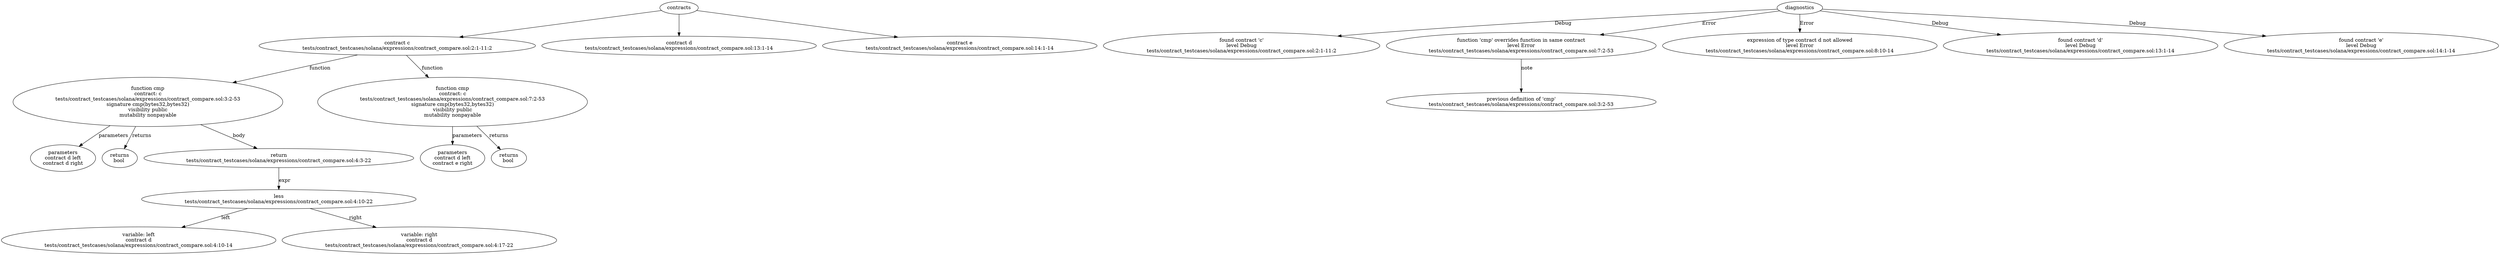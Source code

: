 strict digraph "tests/contract_testcases/solana/expressions/contract_compare.sol" {
	contract [label="contract c\ntests/contract_testcases/solana/expressions/contract_compare.sol:2:1-11:2"]
	cmp [label="function cmp\ncontract: c\ntests/contract_testcases/solana/expressions/contract_compare.sol:3:2-53\nsignature cmp(bytes32,bytes32)\nvisibility public\nmutability nonpayable"]
	parameters [label="parameters\ncontract d left\ncontract d right"]
	returns [label="returns\nbool "]
	return [label="return\ntests/contract_testcases/solana/expressions/contract_compare.sol:4:3-22"]
	less [label="less\ntests/contract_testcases/solana/expressions/contract_compare.sol:4:10-22"]
	variable [label="variable: left\ncontract d\ntests/contract_testcases/solana/expressions/contract_compare.sol:4:10-14"]
	variable_8 [label="variable: right\ncontract d\ntests/contract_testcases/solana/expressions/contract_compare.sol:4:17-22"]
	cmp_9 [label="function cmp\ncontract: c\ntests/contract_testcases/solana/expressions/contract_compare.sol:7:2-53\nsignature cmp(bytes32,bytes32)\nvisibility public\nmutability nonpayable"]
	parameters_10 [label="parameters\ncontract d left\ncontract e right"]
	returns_11 [label="returns\nbool "]
	contract_12 [label="contract d\ntests/contract_testcases/solana/expressions/contract_compare.sol:13:1-14"]
	contract_13 [label="contract e\ntests/contract_testcases/solana/expressions/contract_compare.sol:14:1-14"]
	diagnostic [label="found contract 'c'\nlevel Debug\ntests/contract_testcases/solana/expressions/contract_compare.sol:2:1-11:2"]
	diagnostic_16 [label="function 'cmp' overrides function in same contract\nlevel Error\ntests/contract_testcases/solana/expressions/contract_compare.sol:7:2-53"]
	note [label="previous definition of 'cmp'\ntests/contract_testcases/solana/expressions/contract_compare.sol:3:2-53"]
	diagnostic_18 [label="expression of type contract d not allowed\nlevel Error\ntests/contract_testcases/solana/expressions/contract_compare.sol:8:10-14"]
	diagnostic_19 [label="found contract 'd'\nlevel Debug\ntests/contract_testcases/solana/expressions/contract_compare.sol:13:1-14"]
	diagnostic_20 [label="found contract 'e'\nlevel Debug\ntests/contract_testcases/solana/expressions/contract_compare.sol:14:1-14"]
	contracts -> contract
	contract -> cmp [label="function"]
	cmp -> parameters [label="parameters"]
	cmp -> returns [label="returns"]
	cmp -> return [label="body"]
	return -> less [label="expr"]
	less -> variable [label="left"]
	less -> variable_8 [label="right"]
	contract -> cmp_9 [label="function"]
	cmp_9 -> parameters_10 [label="parameters"]
	cmp_9 -> returns_11 [label="returns"]
	contracts -> contract_12
	contracts -> contract_13
	diagnostics -> diagnostic [label="Debug"]
	diagnostics -> diagnostic_16 [label="Error"]
	diagnostic_16 -> note [label="note"]
	diagnostics -> diagnostic_18 [label="Error"]
	diagnostics -> diagnostic_19 [label="Debug"]
	diagnostics -> diagnostic_20 [label="Debug"]
}
